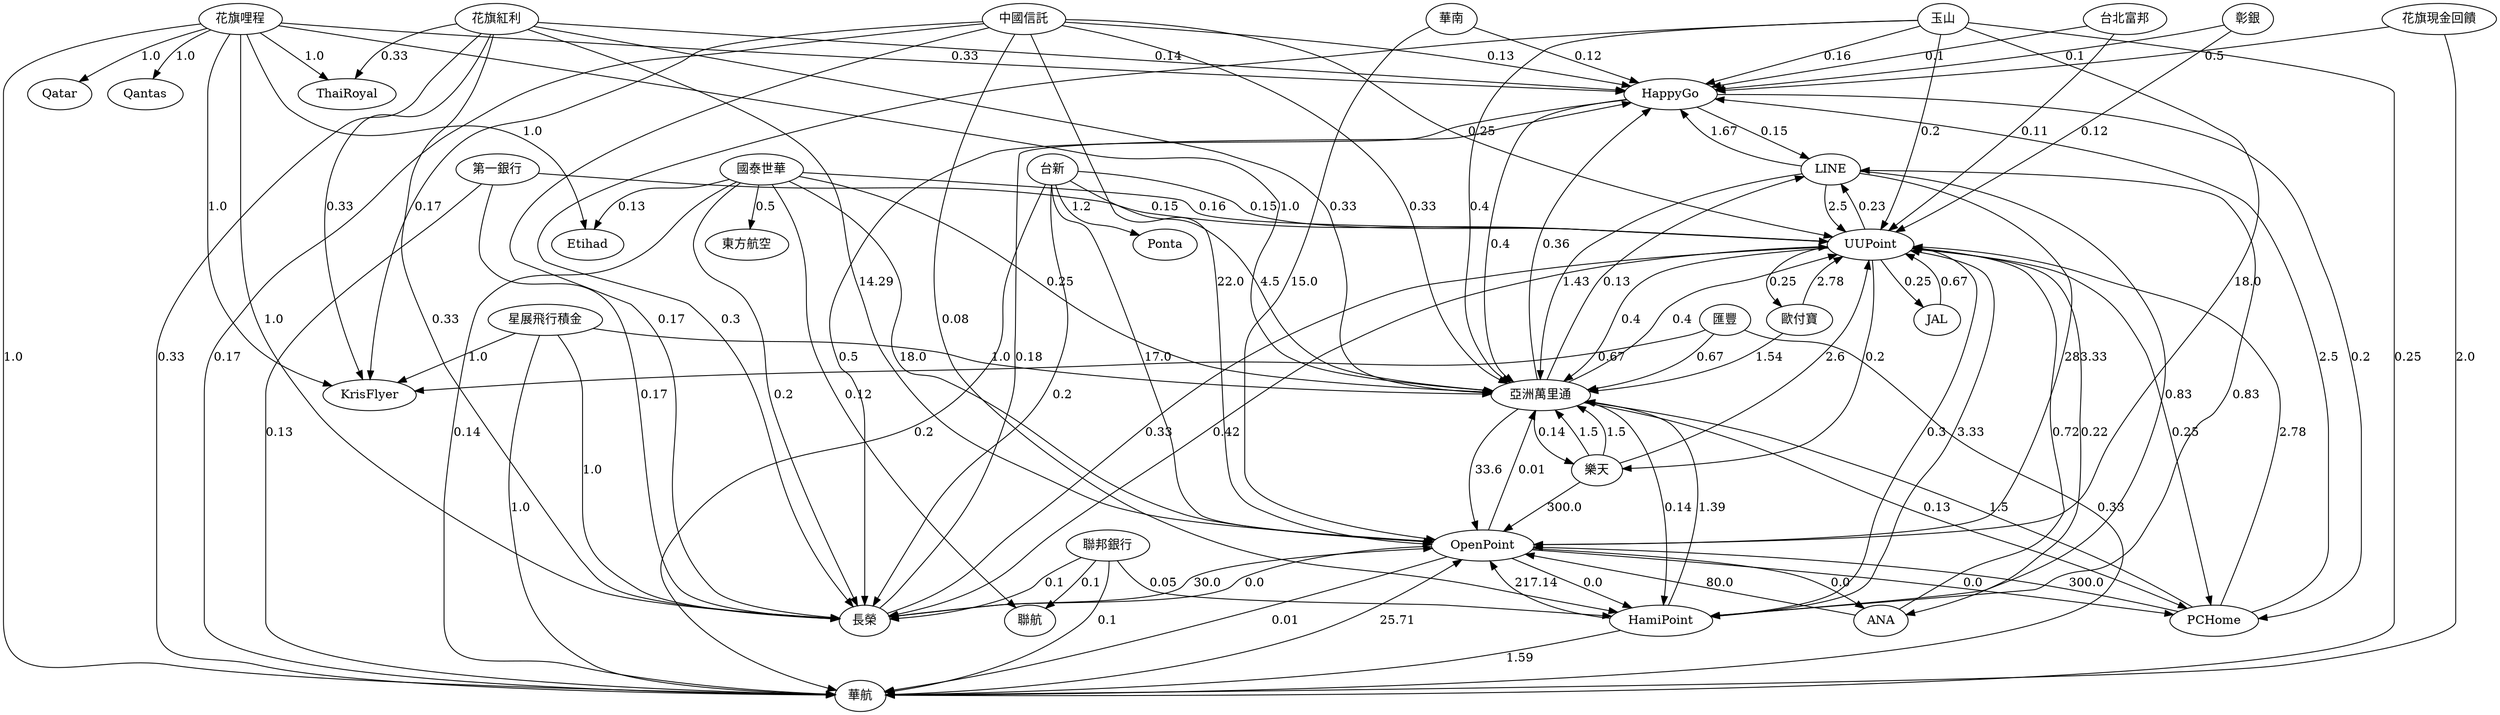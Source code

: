 digraph G {HappyGo->LINE [label="0.15"]
HappyGo->亞洲萬里通 [label="0.4"]
HappyGo->長榮 [label="0.5"]
HappyGo->PCHome [label="0.2"]
OpenPoint->HamiPoint [label="0.0"]
OpenPoint->PCHome [label="0.0"]
OpenPoint->亞洲萬里通 [label="0.01"]
OpenPoint->華航 [label="0.01"]
OpenPoint->ANA [label="0.0"]
OpenPoint->長榮 [label="0.0"]
華航->OpenPoint [label="25.71"]
ANA->OpenPoint [label="80.0"]
ANA->UUPoint [label="0.72"]
JAL->UUPoint [label="0.67"]
長榮->OpenPoint [label="30.0"]
UUPoint->亞洲萬里通 [label="0.4"]
UUPoint->JAL [label="0.25"]
UUPoint->ANA [label="0.22"]
UUPoint->長榮 [label="0.42"]
UUPoint->樂天 [label="0.2"]
UUPoint->歐付寶 [label="0.25"]
UUPoint->PCHome [label="0.25"]
UUPoint->HamiPoint [label="0.3"]
UUPoint->LINE [label="0.23"]
台新->Ponta [label="1.2"]
台新->華航 [label="0.2"]
台新->長榮 [label="0.2"]
台新->亞洲萬里通 [label="4.5"]
台新->UUPoint [label="0.15"]
台新->OpenPoint [label="17.0"]
玉山->UUPoint [label="0.2"]
玉山->OpenPoint [label="18.0"]
玉山->HappyGo [label="0.16"]
玉山->華航 [label="0.25"]
玉山->長榮 [label="0.3"]
玉山->亞洲萬里通 [label="0.4"]
花旗紅利->亞洲萬里通 [label="0.33"]
花旗紅利->華航 [label="0.33"]
花旗紅利->長榮 [label="0.33"]
花旗紅利->KrisFlyer [label="0.33"]
花旗紅利->ThaiRoyal [label="0.33"]
花旗紅利->HappyGo [label="0.14"]
花旗紅利->OpenPoint [label="14.29"]
花旗現金回饋->HappyGo [label="0.5"]
花旗現金回饋->華航 [label="2.0"]
花旗哩程->HappyGo [label="0.33"]
花旗哩程->亞洲萬里通 [label="1.0"]
花旗哩程->華航 [label="1.0"]
花旗哩程->長榮 [label="1.0"]
花旗哩程->KrisFlyer [label="1.0"]
花旗哩程->ThaiRoyal [label="1.0"]
花旗哩程->Etihad [label="1.0"]
花旗哩程->Qatar [label="1.0"]
花旗哩程->Qantas [label="1.0"]
華南->HappyGo [label="0.12"]
華南->OpenPoint [label="15.0"]
歐付寶->亞洲萬里通 [label="1.54"]
歐付寶->UUPoint [label="2.78"]
HamiPoint->UUPoint [label="3.33"]
HamiPoint->LINE [label="0.83"]
HamiPoint->華航 [label="1.59"]
HamiPoint->亞洲萬里通 [label="1.39"]
HamiPoint->OpenPoint [label="217.14"]
樂天->OpenPoint [label="300.0"]
樂天->UUPoint [label="2.6"]
樂天->亞洲萬里通 [label="1.5"]
樂天->亞洲萬里通 [label="1.5"]
亞洲萬里通->HamiPoint [label="0.14"]
亞洲萬里通->LINE [label="0.13"]
亞洲萬里通->PCHome [label="0.13"]
亞洲萬里通->樂天 [label="0.14"]
亞洲萬里通->OpenPoint [label="33.6"]
亞洲萬里通->UUPoint [label="0.4"]
亞洲萬里通->HappyGo [label="0.36"]
聯邦銀行->HamiPoint [label="0.05"]
聯邦銀行->長榮 [label="0.1"]
聯邦銀行->華航 [label="0.1"]
聯邦銀行->聯航 [label="0.1"]
中國信託->HamiPoint [label="0.08"]
中國信託->長榮 [label="0.17"]
中國信託->華航 [label="0.17"]
中國信託->亞洲萬里通 [label="0.33"]
中國信託->KrisFlyer [label="0.17"]
中國信託->UUPoint [label="0.25"]
中國信託->OpenPoint [label="22.0"]
中國信託->HappyGo [label="0.13"]
LINE->HamiPoint [label="0.83"]
LINE->HappyGo [label="1.67"]
LINE->OpenPoint [label="283.33"]
LINE->UUPoint [label="2.5"]
LINE->亞洲萬里通 [label="1.43"]
PCHome->HappyGo [label="2.5"]
PCHome->亞洲萬里通 [label="1.5"]
PCHome->OpenPoint [label="300.0"]
PCHome->UUPoint [label="2.78"]
長榮->HappyGo [label="0.18"]
長榮->UUPoint [label="0.33"]
彰銀->HappyGo [label="0.1"]
彰銀->UUPoint [label="0.12"]
台北富邦->HappyGo [label="0.1"]
台北富邦->UUPoint [label="0.11"]
第一銀行->UUPoint [label="0.15"]
第一銀行->華航 [label="0.13"]
第一銀行->長榮 [label="0.17"]
國泰世華->OpenPoint [label="18.0"]
國泰世華->UUPoint [label="0.16"]
國泰世華->華航 [label="0.14"]
國泰世華->長榮 [label="0.2"]
國泰世華->亞洲萬里通 [label="0.25"]
國泰世華->東方航空 [label="0.5"]
國泰世華->聯航 [label="0.12"]
國泰世華->Etihad [label="0.13"]
星展飛行積金->華航 [label="1.0"]
星展飛行積金->長榮 [label="1.0"]
星展飛行積金->亞洲萬里通 [label="1.0"]
星展飛行積金->KrisFlyer [label="1.0"]
匯豐->華航 [label="0.33"]
匯豐->亞洲萬里通 [label="0.67"]
匯豐->KrisFlyer [label="0.67"]
}